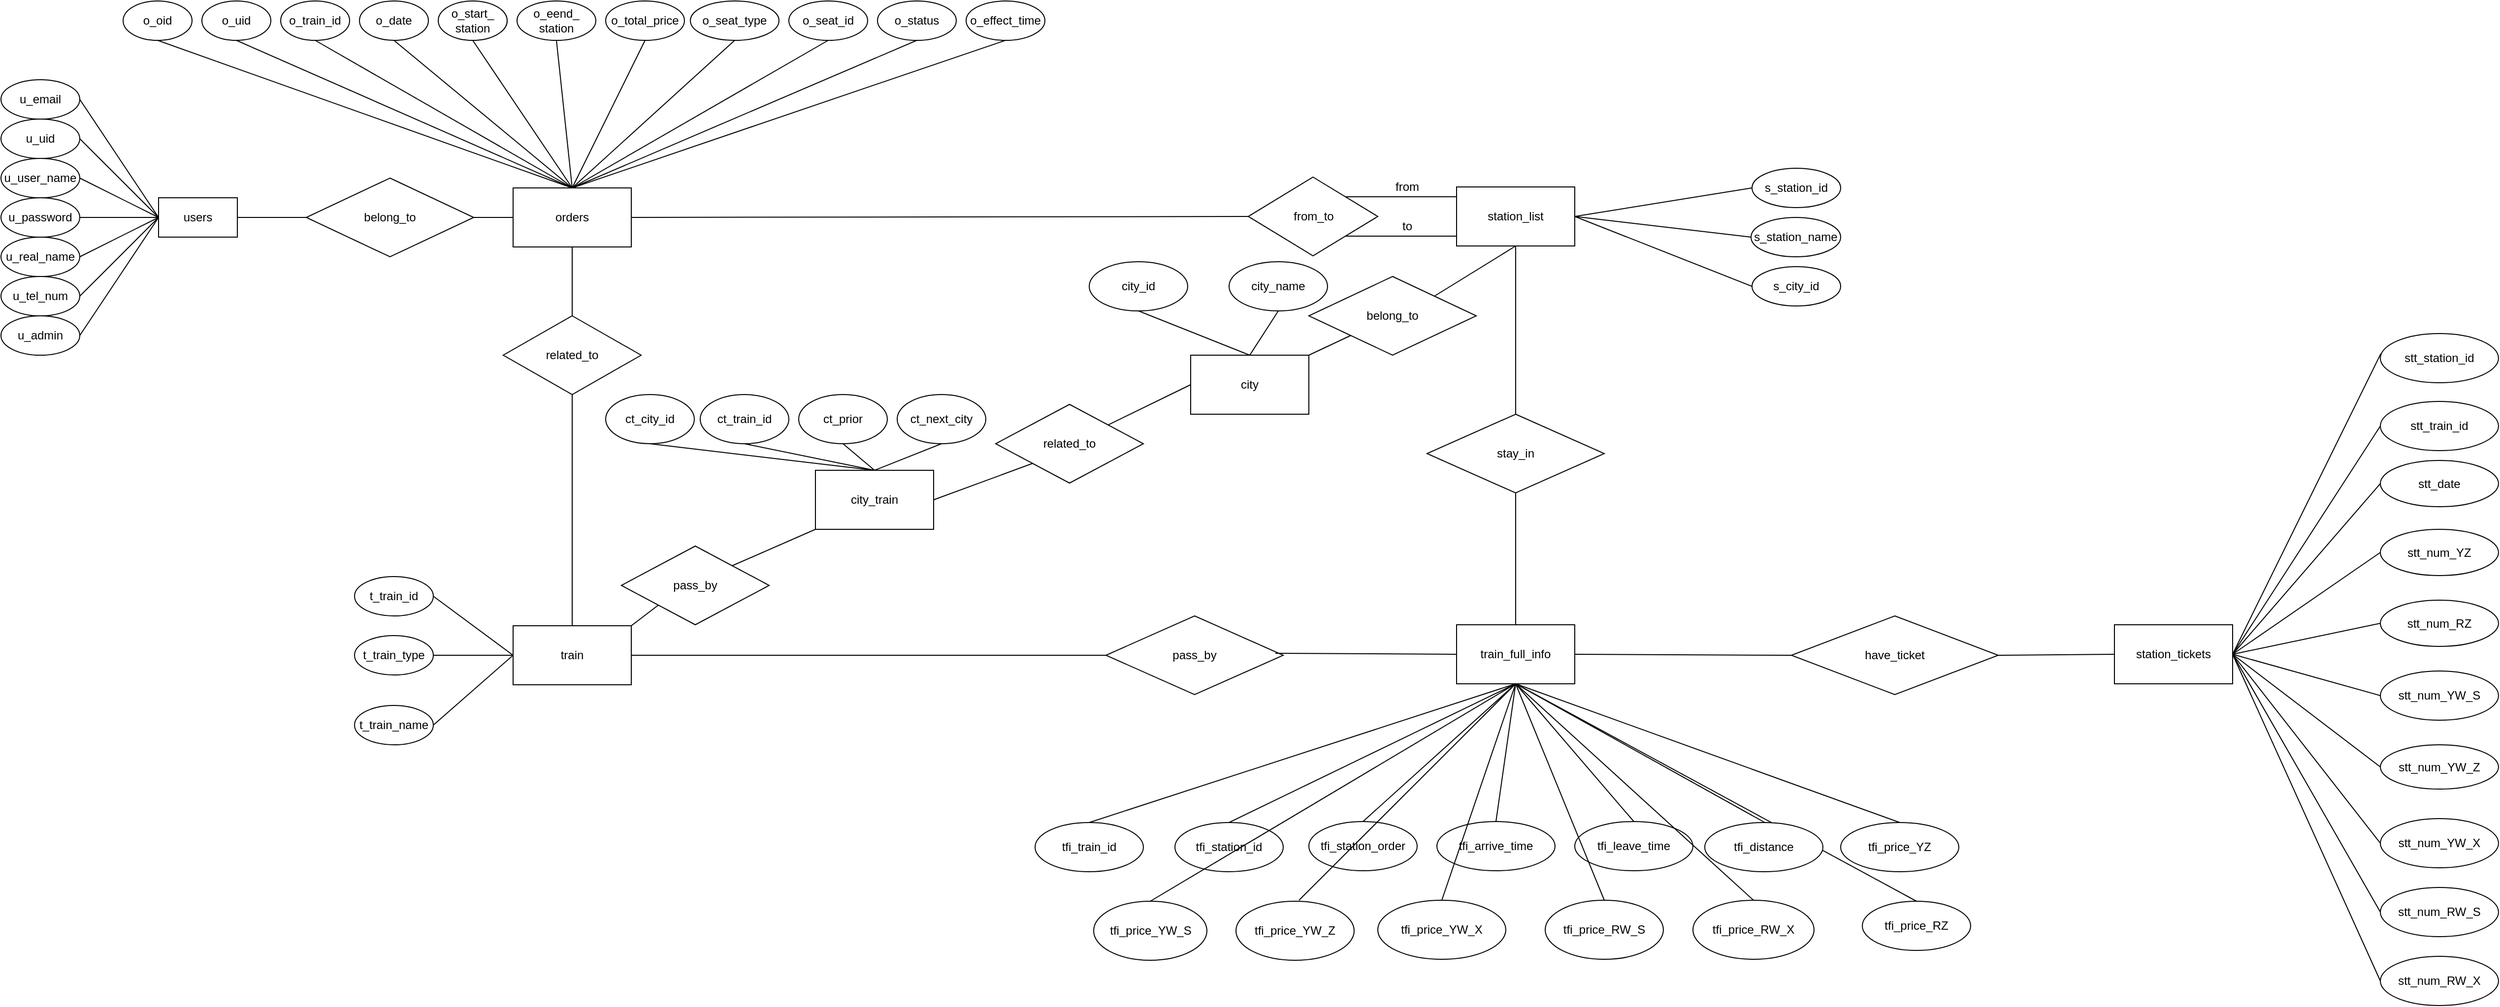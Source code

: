 <mxfile version="16.5.1" type="device"><diagram id="3WP9Cz6y5R1xA3ttCT01" name="Page-1"><mxGraphModel dx="1538" dy="2061" grid="1" gridSize="10" guides="1" tooltips="1" connect="1" arrows="1" fold="1" page="1" pageScale="1" pageWidth="827" pageHeight="1169" math="0" shadow="0"><root><mxCell id="0"/><mxCell id="1" parent="0"/><mxCell id="SKUcBl35eQiGUGFRGZjN-1" value="users" style="rounded=0;whiteSpace=wrap;html=1;" parent="1" vertex="1"><mxGeometry x="160" y="120" width="80" height="40" as="geometry"/></mxCell><mxCell id="SKUcBl35eQiGUGFRGZjN-2" value="u_uid" style="ellipse;whiteSpace=wrap;html=1;" parent="1" vertex="1"><mxGeometry y="40" width="80" height="40" as="geometry"/></mxCell><mxCell id="SKUcBl35eQiGUGFRGZjN-3" value="u_user_name" style="ellipse;whiteSpace=wrap;html=1;" parent="1" vertex="1"><mxGeometry y="80" width="80" height="40" as="geometry"/></mxCell><mxCell id="SKUcBl35eQiGUGFRGZjN-4" value="u_password" style="ellipse;whiteSpace=wrap;html=1;" parent="1" vertex="1"><mxGeometry y="120" width="80" height="40" as="geometry"/></mxCell><mxCell id="SKUcBl35eQiGUGFRGZjN-5" value="u_real_name" style="ellipse;whiteSpace=wrap;html=1;" parent="1" vertex="1"><mxGeometry y="160" width="80" height="40" as="geometry"/></mxCell><mxCell id="SKUcBl35eQiGUGFRGZjN-6" value="u_tel_num" style="ellipse;whiteSpace=wrap;html=1;" parent="1" vertex="1"><mxGeometry y="200" width="80" height="40" as="geometry"/></mxCell><mxCell id="SKUcBl35eQiGUGFRGZjN-7" value="u_admin" style="ellipse;whiteSpace=wrap;html=1;" parent="1" vertex="1"><mxGeometry y="240" width="80" height="40" as="geometry"/></mxCell><mxCell id="SKUcBl35eQiGUGFRGZjN-8" value="u_email" style="ellipse;whiteSpace=wrap;html=1;" parent="1" vertex="1"><mxGeometry width="80" height="40" as="geometry"/></mxCell><mxCell id="SKUcBl35eQiGUGFRGZjN-10" value="" style="endArrow=none;html=1;rounded=0;entryX=1;entryY=0.5;entryDx=0;entryDy=0;exitX=0;exitY=0.5;exitDx=0;exitDy=0;" parent="1" source="SKUcBl35eQiGUGFRGZjN-1" target="SKUcBl35eQiGUGFRGZjN-8" edge="1"><mxGeometry width="50" height="50" relative="1" as="geometry"><mxPoint x="140" y="90" as="sourcePoint"/><mxPoint x="190" y="40" as="targetPoint"/></mxGeometry></mxCell><mxCell id="SKUcBl35eQiGUGFRGZjN-11" value="" style="endArrow=none;html=1;rounded=0;entryX=1;entryY=0.5;entryDx=0;entryDy=0;" parent="1" target="SKUcBl35eQiGUGFRGZjN-2" edge="1"><mxGeometry width="50" height="50" relative="1" as="geometry"><mxPoint x="160" y="140" as="sourcePoint"/><mxPoint x="350" y="40" as="targetPoint"/></mxGeometry></mxCell><mxCell id="SKUcBl35eQiGUGFRGZjN-12" value="" style="endArrow=none;html=1;rounded=0;entryX=1;entryY=0.5;entryDx=0;entryDy=0;exitX=0;exitY=0.5;exitDx=0;exitDy=0;" parent="1" source="SKUcBl35eQiGUGFRGZjN-1" target="SKUcBl35eQiGUGFRGZjN-3" edge="1"><mxGeometry width="50" height="50" relative="1" as="geometry"><mxPoint x="300" y="90" as="sourcePoint"/><mxPoint x="350" y="40" as="targetPoint"/></mxGeometry></mxCell><mxCell id="SKUcBl35eQiGUGFRGZjN-13" value="" style="endArrow=none;html=1;rounded=0;entryX=1;entryY=0.5;entryDx=0;entryDy=0;exitX=0;exitY=0.5;exitDx=0;exitDy=0;" parent="1" source="SKUcBl35eQiGUGFRGZjN-1" target="SKUcBl35eQiGUGFRGZjN-4" edge="1"><mxGeometry width="50" height="50" relative="1" as="geometry"><mxPoint x="300" y="90" as="sourcePoint"/><mxPoint x="350" y="40" as="targetPoint"/></mxGeometry></mxCell><mxCell id="SKUcBl35eQiGUGFRGZjN-14" value="" style="endArrow=none;html=1;rounded=0;entryX=0;entryY=0.5;entryDx=0;entryDy=0;exitX=1;exitY=0.5;exitDx=0;exitDy=0;" parent="1" source="SKUcBl35eQiGUGFRGZjN-5" target="SKUcBl35eQiGUGFRGZjN-1" edge="1"><mxGeometry width="50" height="50" relative="1" as="geometry"><mxPoint x="300" y="90" as="sourcePoint"/><mxPoint x="350" y="40" as="targetPoint"/></mxGeometry></mxCell><mxCell id="SKUcBl35eQiGUGFRGZjN-15" value="" style="endArrow=none;html=1;rounded=0;entryX=0;entryY=0.5;entryDx=0;entryDy=0;exitX=1;exitY=0.5;exitDx=0;exitDy=0;" parent="1" source="SKUcBl35eQiGUGFRGZjN-6" target="SKUcBl35eQiGUGFRGZjN-1" edge="1"><mxGeometry width="50" height="50" relative="1" as="geometry"><mxPoint x="300" y="90" as="sourcePoint"/><mxPoint x="350" y="40" as="targetPoint"/></mxGeometry></mxCell><mxCell id="SKUcBl35eQiGUGFRGZjN-16" value="" style="endArrow=none;html=1;rounded=0;entryX=1;entryY=0.5;entryDx=0;entryDy=0;exitX=0;exitY=0.5;exitDx=0;exitDy=0;" parent="1" source="SKUcBl35eQiGUGFRGZjN-1" target="SKUcBl35eQiGUGFRGZjN-7" edge="1"><mxGeometry width="50" height="50" relative="1" as="geometry"><mxPoint x="300" y="90" as="sourcePoint"/><mxPoint x="350" y="40" as="targetPoint"/></mxGeometry></mxCell><mxCell id="SKUcBl35eQiGUGFRGZjN-17" value="belong_to" style="rhombus;whiteSpace=wrap;html=1;" parent="1" vertex="1"><mxGeometry x="310" y="100" width="170" height="80" as="geometry"/></mxCell><mxCell id="SKUcBl35eQiGUGFRGZjN-18" value="" style="endArrow=none;html=1;rounded=0;entryX=0;entryY=0.5;entryDx=0;entryDy=0;exitX=1;exitY=0.5;exitDx=0;exitDy=0;" parent="1" source="SKUcBl35eQiGUGFRGZjN-1" target="SKUcBl35eQiGUGFRGZjN-17" edge="1"><mxGeometry width="50" height="50" relative="1" as="geometry"><mxPoint x="300" y="220" as="sourcePoint"/><mxPoint x="350" y="170" as="targetPoint"/></mxGeometry></mxCell><mxCell id="SKUcBl35eQiGUGFRGZjN-19" value="orders" style="rounded=0;whiteSpace=wrap;html=1;" parent="1" vertex="1"><mxGeometry x="520" y="110" width="120" height="60" as="geometry"/></mxCell><mxCell id="SKUcBl35eQiGUGFRGZjN-20" value="" style="endArrow=none;html=1;rounded=0;entryX=0;entryY=0.5;entryDx=0;entryDy=0;exitX=1;exitY=0.5;exitDx=0;exitDy=0;" parent="1" source="SKUcBl35eQiGUGFRGZjN-17" target="SKUcBl35eQiGUGFRGZjN-19" edge="1"><mxGeometry width="50" height="50" relative="1" as="geometry"><mxPoint x="610" y="220" as="sourcePoint"/><mxPoint x="660" y="170" as="targetPoint"/></mxGeometry></mxCell><mxCell id="SKUcBl35eQiGUGFRGZjN-21" value="o_oid" style="ellipse;whiteSpace=wrap;html=1;" parent="1" vertex="1"><mxGeometry x="124" y="-80" width="70" height="40" as="geometry"/></mxCell><mxCell id="SKUcBl35eQiGUGFRGZjN-22" value="o_uid" style="ellipse;whiteSpace=wrap;html=1;" parent="1" vertex="1"><mxGeometry x="204" y="-80" width="70" height="40" as="geometry"/></mxCell><mxCell id="SKUcBl35eQiGUGFRGZjN-23" value="o_train_id" style="ellipse;whiteSpace=wrap;html=1;" parent="1" vertex="1"><mxGeometry x="284" y="-80" width="70" height="40" as="geometry"/></mxCell><mxCell id="SKUcBl35eQiGUGFRGZjN-24" value="o_date" style="ellipse;whiteSpace=wrap;html=1;" parent="1" vertex="1"><mxGeometry x="364" y="-80" width="70" height="40" as="geometry"/></mxCell><mxCell id="SKUcBl35eQiGUGFRGZjN-25" value="o_start_&lt;br&gt;station" style="ellipse;whiteSpace=wrap;html=1;" parent="1" vertex="1"><mxGeometry x="444" y="-80" width="70" height="40" as="geometry"/></mxCell><mxCell id="SKUcBl35eQiGUGFRGZjN-26" value="o_eend_&lt;br&gt;station" style="ellipse;whiteSpace=wrap;html=1;" parent="1" vertex="1"><mxGeometry x="524" y="-80" width="80" height="40" as="geometry"/></mxCell><mxCell id="SKUcBl35eQiGUGFRGZjN-27" value="o_total_price" style="ellipse;whiteSpace=wrap;html=1;" parent="1" vertex="1"><mxGeometry x="614" y="-80" width="80" height="40" as="geometry"/></mxCell><mxCell id="SKUcBl35eQiGUGFRGZjN-28" value="o_status" style="ellipse;whiteSpace=wrap;html=1;" parent="1" vertex="1"><mxGeometry x="890" y="-80" width="80" height="40" as="geometry"/></mxCell><mxCell id="SKUcBl35eQiGUGFRGZjN-29" value="o_effect_time" style="ellipse;whiteSpace=wrap;html=1;" parent="1" vertex="1"><mxGeometry x="980" y="-80" width="80" height="40" as="geometry"/></mxCell><mxCell id="SKUcBl35eQiGUGFRGZjN-30" value="" style="endArrow=none;html=1;rounded=0;entryX=0.5;entryY=1;entryDx=0;entryDy=0;exitX=0.5;exitY=0;exitDx=0;exitDy=0;" parent="1" source="SKUcBl35eQiGUGFRGZjN-19" target="SKUcBl35eQiGUGFRGZjN-21" edge="1"><mxGeometry width="50" height="50" relative="1" as="geometry"><mxPoint x="630" y="50" as="sourcePoint"/><mxPoint x="680" as="targetPoint"/></mxGeometry></mxCell><mxCell id="SKUcBl35eQiGUGFRGZjN-31" value="" style="endArrow=none;html=1;rounded=0;entryX=0.5;entryY=1;entryDx=0;entryDy=0;exitX=0.5;exitY=0;exitDx=0;exitDy=0;" parent="1" source="SKUcBl35eQiGUGFRGZjN-19" target="SKUcBl35eQiGUGFRGZjN-22" edge="1"><mxGeometry width="50" height="50" relative="1" as="geometry"><mxPoint x="630" y="50" as="sourcePoint"/><mxPoint x="680" as="targetPoint"/></mxGeometry></mxCell><mxCell id="SKUcBl35eQiGUGFRGZjN-32" value="" style="endArrow=none;html=1;rounded=0;entryX=0.5;entryY=1;entryDx=0;entryDy=0;" parent="1" target="SKUcBl35eQiGUGFRGZjN-23" edge="1"><mxGeometry width="50" height="50" relative="1" as="geometry"><mxPoint x="580" y="110" as="sourcePoint"/><mxPoint x="680" as="targetPoint"/></mxGeometry></mxCell><mxCell id="SKUcBl35eQiGUGFRGZjN-33" value="" style="endArrow=none;html=1;rounded=0;entryX=0.5;entryY=1;entryDx=0;entryDy=0;exitX=0.5;exitY=0;exitDx=0;exitDy=0;" parent="1" source="SKUcBl35eQiGUGFRGZjN-19" target="SKUcBl35eQiGUGFRGZjN-24" edge="1"><mxGeometry width="50" height="50" relative="1" as="geometry"><mxPoint x="630" y="50" as="sourcePoint"/><mxPoint x="680" as="targetPoint"/></mxGeometry></mxCell><mxCell id="SKUcBl35eQiGUGFRGZjN-34" value="" style="endArrow=none;html=1;rounded=0;entryX=0.5;entryY=1;entryDx=0;entryDy=0;exitX=0.5;exitY=0;exitDx=0;exitDy=0;" parent="1" source="SKUcBl35eQiGUGFRGZjN-19" target="SKUcBl35eQiGUGFRGZjN-25" edge="1"><mxGeometry width="50" height="50" relative="1" as="geometry"><mxPoint x="630" y="50" as="sourcePoint"/><mxPoint x="680" as="targetPoint"/></mxGeometry></mxCell><mxCell id="SKUcBl35eQiGUGFRGZjN-35" value="" style="endArrow=none;html=1;rounded=0;entryX=0.5;entryY=1;entryDx=0;entryDy=0;" parent="1" target="SKUcBl35eQiGUGFRGZjN-26" edge="1"><mxGeometry width="50" height="50" relative="1" as="geometry"><mxPoint x="580" y="110" as="sourcePoint"/><mxPoint x="680" as="targetPoint"/></mxGeometry></mxCell><mxCell id="SKUcBl35eQiGUGFRGZjN-36" value="" style="endArrow=none;html=1;rounded=0;entryX=0.5;entryY=1;entryDx=0;entryDy=0;" parent="1" target="SKUcBl35eQiGUGFRGZjN-27" edge="1"><mxGeometry width="50" height="50" relative="1" as="geometry"><mxPoint x="580" y="110" as="sourcePoint"/><mxPoint x="680" as="targetPoint"/></mxGeometry></mxCell><mxCell id="SKUcBl35eQiGUGFRGZjN-37" value="" style="endArrow=none;html=1;rounded=0;entryX=0.5;entryY=1;entryDx=0;entryDy=0;exitX=0.5;exitY=0;exitDx=0;exitDy=0;" parent="1" source="SKUcBl35eQiGUGFRGZjN-19" target="SKUcBl35eQiGUGFRGZjN-28" edge="1"><mxGeometry width="50" height="50" relative="1" as="geometry"><mxPoint x="630" y="50" as="sourcePoint"/><mxPoint x="680" as="targetPoint"/></mxGeometry></mxCell><mxCell id="SKUcBl35eQiGUGFRGZjN-38" value="" style="endArrow=none;html=1;rounded=0;entryX=0.5;entryY=1;entryDx=0;entryDy=0;exitX=0.5;exitY=0;exitDx=0;exitDy=0;" parent="1" source="SKUcBl35eQiGUGFRGZjN-19" target="SKUcBl35eQiGUGFRGZjN-29" edge="1"><mxGeometry width="50" height="50" relative="1" as="geometry"><mxPoint x="630" y="50" as="sourcePoint"/><mxPoint x="680" as="targetPoint"/></mxGeometry></mxCell><mxCell id="SKUcBl35eQiGUGFRGZjN-39" value="related_to" style="rhombus;whiteSpace=wrap;html=1;" parent="1" vertex="1"><mxGeometry x="510" y="240" width="140" height="80" as="geometry"/></mxCell><mxCell id="SKUcBl35eQiGUGFRGZjN-40" value="" style="endArrow=none;html=1;rounded=0;entryX=0.5;entryY=0;entryDx=0;entryDy=0;exitX=0.5;exitY=1;exitDx=0;exitDy=0;" parent="1" source="SKUcBl35eQiGUGFRGZjN-19" target="SKUcBl35eQiGUGFRGZjN-39" edge="1"><mxGeometry width="50" height="50" relative="1" as="geometry"><mxPoint x="630" y="140" as="sourcePoint"/><mxPoint x="680" y="90" as="targetPoint"/></mxGeometry></mxCell><mxCell id="SKUcBl35eQiGUGFRGZjN-41" value="train" style="rounded=0;whiteSpace=wrap;html=1;" parent="1" vertex="1"><mxGeometry x="520" y="555" width="120" height="60" as="geometry"/></mxCell><mxCell id="SKUcBl35eQiGUGFRGZjN-42" value="t_train_id" style="ellipse;whiteSpace=wrap;html=1;" parent="1" vertex="1"><mxGeometry x="359" y="505" width="80" height="40" as="geometry"/></mxCell><mxCell id="SKUcBl35eQiGUGFRGZjN-43" value="t_train_type" style="ellipse;whiteSpace=wrap;html=1;" parent="1" vertex="1"><mxGeometry x="359" y="565" width="80" height="40" as="geometry"/></mxCell><mxCell id="SKUcBl35eQiGUGFRGZjN-45" value="" style="endArrow=none;html=1;rounded=0;exitX=0;exitY=0.5;exitDx=0;exitDy=0;entryX=1;entryY=0.5;entryDx=0;entryDy=0;" parent="1" source="SKUcBl35eQiGUGFRGZjN-41" target="SKUcBl35eQiGUGFRGZjN-42" edge="1"><mxGeometry width="50" height="50" relative="1" as="geometry"><mxPoint x="630" y="575" as="sourcePoint"/><mxPoint x="440" y="553" as="targetPoint"/></mxGeometry></mxCell><mxCell id="SKUcBl35eQiGUGFRGZjN-46" value="" style="endArrow=none;html=1;rounded=0;entryX=1;entryY=0.5;entryDx=0;entryDy=0;exitX=0;exitY=0.5;exitDx=0;exitDy=0;" parent="1" source="SKUcBl35eQiGUGFRGZjN-41" target="SKUcBl35eQiGUGFRGZjN-43" edge="1"><mxGeometry width="50" height="50" relative="1" as="geometry"><mxPoint x="630" y="575" as="sourcePoint"/><mxPoint x="680" y="525" as="targetPoint"/></mxGeometry></mxCell><mxCell id="SKUcBl35eQiGUGFRGZjN-47" value="" style="endArrow=none;html=1;rounded=0;entryX=0.5;entryY=1;entryDx=0;entryDy=0;exitX=0.5;exitY=0;exitDx=0;exitDy=0;" parent="1" source="SKUcBl35eQiGUGFRGZjN-41" target="SKUcBl35eQiGUGFRGZjN-39" edge="1"><mxGeometry width="50" height="50" relative="1" as="geometry"><mxPoint x="630" y="380" as="sourcePoint"/><mxPoint x="680" y="330" as="targetPoint"/></mxGeometry></mxCell><mxCell id="SKUcBl35eQiGUGFRGZjN-48" value="pass_by" style="rhombus;whiteSpace=wrap;html=1;" parent="1" vertex="1"><mxGeometry x="1122" y="545" width="180" height="80" as="geometry"/></mxCell><mxCell id="SKUcBl35eQiGUGFRGZjN-50" value="station_list" style="rounded=0;whiteSpace=wrap;html=1;" parent="1" vertex="1"><mxGeometry x="1478" y="109" width="120" height="60" as="geometry"/></mxCell><mxCell id="SKUcBl35eQiGUGFRGZjN-51" value="s_station_id" style="ellipse;whiteSpace=wrap;html=1;" parent="1" vertex="1"><mxGeometry x="1778" y="90" width="90" height="40" as="geometry"/></mxCell><mxCell id="SKUcBl35eQiGUGFRGZjN-52" value="s_station_name" style="ellipse;whiteSpace=wrap;html=1;" parent="1" vertex="1"><mxGeometry x="1777" y="140" width="91" height="40" as="geometry"/></mxCell><mxCell id="SKUcBl35eQiGUGFRGZjN-53" value="s_city_id" style="ellipse;whiteSpace=wrap;html=1;" parent="1" vertex="1"><mxGeometry x="1778" y="190" width="90" height="40" as="geometry"/></mxCell><mxCell id="SKUcBl35eQiGUGFRGZjN-54" value="" style="endArrow=none;html=1;rounded=0;entryX=0;entryY=0.5;entryDx=0;entryDy=0;exitX=1;exitY=0.5;exitDx=0;exitDy=0;" parent="1" source="SKUcBl35eQiGUGFRGZjN-50" target="SKUcBl35eQiGUGFRGZjN-51" edge="1"><mxGeometry width="50" height="50" relative="1" as="geometry"><mxPoint x="2217" y="389" as="sourcePoint"/><mxPoint x="2267" y="339" as="targetPoint"/></mxGeometry></mxCell><mxCell id="SKUcBl35eQiGUGFRGZjN-55" value="" style="endArrow=none;html=1;rounded=0;entryX=0;entryY=0.5;entryDx=0;entryDy=0;exitX=1;exitY=0.5;exitDx=0;exitDy=0;" parent="1" source="SKUcBl35eQiGUGFRGZjN-50" target="SKUcBl35eQiGUGFRGZjN-52" edge="1"><mxGeometry width="50" height="50" relative="1" as="geometry"><mxPoint x="2217" y="389" as="sourcePoint"/><mxPoint x="2267" y="339" as="targetPoint"/></mxGeometry></mxCell><mxCell id="SKUcBl35eQiGUGFRGZjN-56" value="" style="endArrow=none;html=1;rounded=0;entryX=0;entryY=0.5;entryDx=0;entryDy=0;exitX=1;exitY=0.5;exitDx=0;exitDy=0;" parent="1" source="SKUcBl35eQiGUGFRGZjN-50" target="SKUcBl35eQiGUGFRGZjN-53" edge="1"><mxGeometry width="50" height="50" relative="1" as="geometry"><mxPoint x="2027" y="429" as="sourcePoint"/><mxPoint x="2267" y="339" as="targetPoint"/></mxGeometry></mxCell><mxCell id="SKUcBl35eQiGUGFRGZjN-57" value="" style="endArrow=none;html=1;rounded=0;entryX=1;entryY=0.5;entryDx=0;entryDy=0;exitX=0;exitY=0.5;exitDx=0;exitDy=0;" parent="1" source="SKUcBl35eQiGUGFRGZjN-48" target="SKUcBl35eQiGUGFRGZjN-41" edge="1"><mxGeometry width="50" height="50" relative="1" as="geometry"><mxPoint x="808" y="585" as="sourcePoint"/><mxPoint x="940" y="495" as="targetPoint"/></mxGeometry></mxCell><mxCell id="SKUcBl35eQiGUGFRGZjN-60" value="" style="endArrow=none;html=1;rounded=0;exitX=0.5;exitY=0;exitDx=0;exitDy=0;entryX=0.5;entryY=1;entryDx=0;entryDy=0;" parent="1" source="SKUcBl35eQiGUGFRGZjN-61" target="SKUcBl35eQiGUGFRGZjN-50" edge="1"><mxGeometry width="50" height="50" relative="1" as="geometry"><mxPoint x="1837" y="389" as="sourcePoint"/><mxPoint x="1887" y="299" as="targetPoint"/></mxGeometry></mxCell><mxCell id="SKUcBl35eQiGUGFRGZjN-61" value="stay_in" style="rhombus;whiteSpace=wrap;html=1;" parent="1" vertex="1"><mxGeometry x="1448" y="340" width="180" height="80" as="geometry"/></mxCell><mxCell id="SKUcBl35eQiGUGFRGZjN-62" value="train_full_info" style="rounded=0;whiteSpace=wrap;html=1;" parent="1" vertex="1"><mxGeometry x="1478" y="554" width="120" height="60" as="geometry"/></mxCell><mxCell id="SKUcBl35eQiGUGFRGZjN-63" value="" style="endArrow=none;html=1;rounded=0;entryX=0.5;entryY=1;entryDx=0;entryDy=0;exitX=0.5;exitY=0;exitDx=0;exitDy=0;" parent="1" source="SKUcBl35eQiGUGFRGZjN-62" target="SKUcBl35eQiGUGFRGZjN-61" edge="1"><mxGeometry width="50" height="50" relative="1" as="geometry"><mxPoint x="1848" y="539" as="sourcePoint"/><mxPoint x="1898" y="489" as="targetPoint"/></mxGeometry></mxCell><mxCell id="SKUcBl35eQiGUGFRGZjN-64" value="" style="endArrow=none;html=1;rounded=0;entryX=0.956;entryY=0.475;entryDx=0;entryDy=0;exitX=0;exitY=0.5;exitDx=0;exitDy=0;entryPerimeter=0;" parent="1" source="SKUcBl35eQiGUGFRGZjN-62" target="SKUcBl35eQiGUGFRGZjN-48" edge="1"><mxGeometry width="50" height="50" relative="1" as="geometry"><mxPoint x="1848" y="734" as="sourcePoint"/><mxPoint x="1302" y="585" as="targetPoint"/></mxGeometry></mxCell><mxCell id="SKUcBl35eQiGUGFRGZjN-65" value="tfi_train_id" style="ellipse;whiteSpace=wrap;html=1;" parent="1" vertex="1"><mxGeometry x="1050" y="755" width="110" height="50" as="geometry"/></mxCell><mxCell id="SKUcBl35eQiGUGFRGZjN-66" value="tfi_station_id" style="ellipse;whiteSpace=wrap;html=1;" parent="1" vertex="1"><mxGeometry x="1192" y="755" width="110" height="50" as="geometry"/></mxCell><mxCell id="SKUcBl35eQiGUGFRGZjN-67" value="tfi_station_order" style="ellipse;whiteSpace=wrap;html=1;" parent="1" vertex="1"><mxGeometry x="1328" y="754" width="110" height="50" as="geometry"/></mxCell><mxCell id="SKUcBl35eQiGUGFRGZjN-68" value="tfi_arrive_time" style="ellipse;whiteSpace=wrap;html=1;" parent="1" vertex="1"><mxGeometry x="1458" y="754" width="120" height="50" as="geometry"/></mxCell><mxCell id="SKUcBl35eQiGUGFRGZjN-69" value="tfi_leave_time" style="ellipse;whiteSpace=wrap;html=1;" parent="1" vertex="1"><mxGeometry x="1598" y="754" width="120" height="50" as="geometry"/></mxCell><mxCell id="SKUcBl35eQiGUGFRGZjN-70" value="tfi_price_YZ" style="ellipse;whiteSpace=wrap;html=1;" parent="1" vertex="1"><mxGeometry x="1868" y="755" width="120" height="50" as="geometry"/></mxCell><mxCell id="SKUcBl35eQiGUGFRGZjN-71" value="tfi_price_RZ" style="ellipse;whiteSpace=wrap;html=1;" parent="1" vertex="1"><mxGeometry x="1890" y="835" width="110" height="50" as="geometry"/></mxCell><mxCell id="SKUcBl35eQiGUGFRGZjN-72" value="tfi_price_YW_S" style="ellipse;whiteSpace=wrap;html=1;" parent="1" vertex="1"><mxGeometry x="1109.5" y="835" width="115" height="60" as="geometry"/></mxCell><mxCell id="SKUcBl35eQiGUGFRGZjN-73" value="tfi_price_YW_Z" style="ellipse;whiteSpace=wrap;html=1;" parent="1" vertex="1"><mxGeometry x="1254" y="835" width="120" height="60" as="geometry"/></mxCell><mxCell id="SKUcBl35eQiGUGFRGZjN-74" value="tfi_price_YW_X" style="ellipse;whiteSpace=wrap;html=1;" parent="1" vertex="1"><mxGeometry x="1398" y="834" width="130" height="60" as="geometry"/></mxCell><mxCell id="SKUcBl35eQiGUGFRGZjN-75" value="tfi_price_RW_S" style="ellipse;whiteSpace=wrap;html=1;" parent="1" vertex="1"><mxGeometry x="1568" y="834" width="120" height="60" as="geometry"/></mxCell><mxCell id="SKUcBl35eQiGUGFRGZjN-76" value="tfi_price_RW_X" style="ellipse;whiteSpace=wrap;html=1;" parent="1" vertex="1"><mxGeometry x="1718" y="834" width="123" height="60" as="geometry"/></mxCell><mxCell id="SKUcBl35eQiGUGFRGZjN-77" value="" style="endArrow=none;html=1;rounded=0;entryX=0.5;entryY=1;entryDx=0;entryDy=0;exitX=0.5;exitY=0;exitDx=0;exitDy=0;" parent="1" source="SKUcBl35eQiGUGFRGZjN-65" target="SKUcBl35eQiGUGFRGZjN-62" edge="1"><mxGeometry width="50" height="50" relative="1" as="geometry"><mxPoint x="1112" y="755" as="sourcePoint"/><mxPoint x="1244" y="605" as="targetPoint"/></mxGeometry></mxCell><mxCell id="SKUcBl35eQiGUGFRGZjN-78" value="" style="endArrow=none;html=1;rounded=0;exitX=0.5;exitY=0;exitDx=0;exitDy=0;entryX=0.5;entryY=1;entryDx=0;entryDy=0;" parent="1" source="SKUcBl35eQiGUGFRGZjN-66" target="SKUcBl35eQiGUGFRGZjN-62" edge="1"><mxGeometry width="50" height="50" relative="1" as="geometry"><mxPoint x="1194" y="655" as="sourcePoint"/><mxPoint x="1534" y="615" as="targetPoint"/></mxGeometry></mxCell><mxCell id="SKUcBl35eQiGUGFRGZjN-79" value="" style="endArrow=none;html=1;rounded=0;entryX=0.5;entryY=1;entryDx=0;entryDy=0;exitX=0.5;exitY=0;exitDx=0;exitDy=0;" parent="1" source="SKUcBl35eQiGUGFRGZjN-67" target="SKUcBl35eQiGUGFRGZjN-62" edge="1"><mxGeometry width="50" height="50" relative="1" as="geometry"><mxPoint x="1418" y="654" as="sourcePoint"/><mxPoint x="1468" y="604" as="targetPoint"/></mxGeometry></mxCell><mxCell id="SKUcBl35eQiGUGFRGZjN-80" value="" style="endArrow=none;html=1;rounded=0;entryX=0.5;entryY=1;entryDx=0;entryDy=0;exitX=0.5;exitY=0;exitDx=0;exitDy=0;" parent="1" source="SKUcBl35eQiGUGFRGZjN-68" target="SKUcBl35eQiGUGFRGZjN-62" edge="1"><mxGeometry width="50" height="50" relative="1" as="geometry"><mxPoint x="1558" y="654" as="sourcePoint"/><mxPoint x="1608" y="604" as="targetPoint"/></mxGeometry></mxCell><mxCell id="SKUcBl35eQiGUGFRGZjN-81" value="" style="endArrow=none;html=1;rounded=0;entryX=0.5;entryY=1;entryDx=0;entryDy=0;exitX=0.5;exitY=0;exitDx=0;exitDy=0;" parent="1" source="SKUcBl35eQiGUGFRGZjN-69" target="SKUcBl35eQiGUGFRGZjN-62" edge="1"><mxGeometry width="50" height="50" relative="1" as="geometry"><mxPoint x="1558" y="654" as="sourcePoint"/><mxPoint x="1608" y="604" as="targetPoint"/></mxGeometry></mxCell><mxCell id="SKUcBl35eQiGUGFRGZjN-82" value="" style="endArrow=none;html=1;rounded=0;entryX=0.5;entryY=1;entryDx=0;entryDy=0;exitX=0.5;exitY=0;exitDx=0;exitDy=0;" parent="1" source="SKUcBl35eQiGUGFRGZjN-70" target="SKUcBl35eQiGUGFRGZjN-62" edge="1"><mxGeometry width="50" height="50" relative="1" as="geometry"><mxPoint x="1558" y="654" as="sourcePoint"/><mxPoint x="1608" y="604" as="targetPoint"/></mxGeometry></mxCell><mxCell id="SKUcBl35eQiGUGFRGZjN-83" value="" style="endArrow=none;html=1;rounded=0;entryX=0.5;entryY=1;entryDx=0;entryDy=0;exitX=0.5;exitY=0;exitDx=0;exitDy=0;" parent="1" source="SKUcBl35eQiGUGFRGZjN-71" target="SKUcBl35eQiGUGFRGZjN-62" edge="1"><mxGeometry width="50" height="50" relative="1" as="geometry"><mxPoint x="1558" y="654" as="sourcePoint"/><mxPoint x="1608" y="604" as="targetPoint"/></mxGeometry></mxCell><mxCell id="SKUcBl35eQiGUGFRGZjN-84" value="" style="endArrow=none;html=1;rounded=0;exitX=0.5;exitY=0;exitDx=0;exitDy=0;entryX=0.5;entryY=1;entryDx=0;entryDy=0;" parent="1" source="SKUcBl35eQiGUGFRGZjN-72" target="SKUcBl35eQiGUGFRGZjN-62" edge="1"><mxGeometry width="50" height="50" relative="1" as="geometry"><mxPoint x="1334" y="655" as="sourcePoint"/><mxPoint x="1534" y="615" as="targetPoint"/></mxGeometry></mxCell><mxCell id="SKUcBl35eQiGUGFRGZjN-85" value="" style="endArrow=none;html=1;rounded=0;entryX=0.5;entryY=1;entryDx=0;entryDy=0;" parent="1" target="SKUcBl35eQiGUGFRGZjN-62" edge="1"><mxGeometry width="50" height="50" relative="1" as="geometry"><mxPoint x="1318" y="834" as="sourcePoint"/><mxPoint x="1538" y="614" as="targetPoint"/></mxGeometry></mxCell><mxCell id="SKUcBl35eQiGUGFRGZjN-86" value="" style="endArrow=none;html=1;rounded=0;entryX=0.5;entryY=1;entryDx=0;entryDy=0;exitX=0.5;exitY=0;exitDx=0;exitDy=0;" parent="1" source="SKUcBl35eQiGUGFRGZjN-74" target="SKUcBl35eQiGUGFRGZjN-62" edge="1"><mxGeometry width="50" height="50" relative="1" as="geometry"><mxPoint x="1398" y="714" as="sourcePoint"/><mxPoint x="1448" y="664" as="targetPoint"/></mxGeometry></mxCell><mxCell id="SKUcBl35eQiGUGFRGZjN-87" value="" style="endArrow=none;html=1;rounded=0;entryX=0.5;entryY=1;entryDx=0;entryDy=0;exitX=0.5;exitY=0;exitDx=0;exitDy=0;" parent="1" source="SKUcBl35eQiGUGFRGZjN-75" target="SKUcBl35eQiGUGFRGZjN-62" edge="1"><mxGeometry width="50" height="50" relative="1" as="geometry"><mxPoint x="1558" y="654" as="sourcePoint"/><mxPoint x="1608" y="604" as="targetPoint"/></mxGeometry></mxCell><mxCell id="SKUcBl35eQiGUGFRGZjN-88" value="" style="endArrow=none;html=1;rounded=0;exitX=0.5;exitY=0;exitDx=0;exitDy=0;entryX=0.5;entryY=1;entryDx=0;entryDy=0;" parent="1" source="SKUcBl35eQiGUGFRGZjN-76" target="SKUcBl35eQiGUGFRGZjN-62" edge="1"><mxGeometry width="50" height="50" relative="1" as="geometry"><mxPoint x="1558" y="654" as="sourcePoint"/><mxPoint x="1538" y="614" as="targetPoint"/></mxGeometry></mxCell><mxCell id="SKUcBl35eQiGUGFRGZjN-90" value="from_to" style="rhombus;whiteSpace=wrap;html=1;" parent="1" vertex="1"><mxGeometry x="1266.5" y="99" width="131.5" height="80" as="geometry"/></mxCell><mxCell id="SKUcBl35eQiGUGFRGZjN-91" value="" style="endArrow=none;html=1;rounded=0;entryX=1;entryY=0;entryDx=0;entryDy=0;" parent="1" target="SKUcBl35eQiGUGFRGZjN-90" edge="1"><mxGeometry width="50" height="50" relative="1" as="geometry"><mxPoint x="1478" y="119" as="sourcePoint"/><mxPoint x="1375.125" y="119" as="targetPoint"/></mxGeometry></mxCell><mxCell id="SKUcBl35eQiGUGFRGZjN-93" value="" style="endArrow=none;html=1;rounded=0;entryX=1;entryY=1;entryDx=0;entryDy=0;" parent="1" edge="1"><mxGeometry width="50" height="50" relative="1" as="geometry"><mxPoint x="1478" y="159" as="sourcePoint"/><mxPoint x="1365.125" y="159" as="targetPoint"/></mxGeometry></mxCell><mxCell id="SKUcBl35eQiGUGFRGZjN-95" value="" style="endArrow=none;html=1;rounded=0;entryX=0;entryY=0.5;entryDx=0;entryDy=0;exitX=1;exitY=0.5;exitDx=0;exitDy=0;" parent="1" source="SKUcBl35eQiGUGFRGZjN-19" target="SKUcBl35eQiGUGFRGZjN-90" edge="1"><mxGeometry width="50" height="50" relative="1" as="geometry"><mxPoint x="750" y="250" as="sourcePoint"/><mxPoint x="800" y="200" as="targetPoint"/></mxGeometry></mxCell><mxCell id="SKUcBl35eQiGUGFRGZjN-96" value="from" style="text;html=1;strokeColor=none;fillColor=none;align=center;verticalAlign=middle;whiteSpace=wrap;rounded=0;" parent="1" vertex="1"><mxGeometry x="1398" y="99" width="60" height="20" as="geometry"/></mxCell><mxCell id="SKUcBl35eQiGUGFRGZjN-97" value="to" style="text;html=1;strokeColor=none;fillColor=none;align=center;verticalAlign=middle;whiteSpace=wrap;rounded=0;" parent="1" vertex="1"><mxGeometry x="1398" y="139" width="60" height="20" as="geometry"/></mxCell><mxCell id="SKUcBl35eQiGUGFRGZjN-98" value="have_ticket" style="rhombus;whiteSpace=wrap;html=1;" parent="1" vertex="1"><mxGeometry x="1818" y="545" width="210" height="80" as="geometry"/></mxCell><mxCell id="SKUcBl35eQiGUGFRGZjN-99" value="" style="endArrow=none;html=1;rounded=0;entryX=1;entryY=0.5;entryDx=0;entryDy=0;exitX=0;exitY=0.5;exitDx=0;exitDy=0;" parent="1" source="SKUcBl35eQiGUGFRGZjN-98" target="SKUcBl35eQiGUGFRGZjN-62" edge="1"><mxGeometry width="50" height="50" relative="1" as="geometry"><mxPoint x="1818" y="584" as="sourcePoint"/><mxPoint x="1978" y="574" as="targetPoint"/></mxGeometry></mxCell><mxCell id="SKUcBl35eQiGUGFRGZjN-100" value="station_tickets" style="rounded=0;whiteSpace=wrap;html=1;" parent="1" vertex="1"><mxGeometry x="2146" y="554" width="120" height="60" as="geometry"/></mxCell><mxCell id="SKUcBl35eQiGUGFRGZjN-101" value="" style="endArrow=none;html=1;rounded=0;entryX=0;entryY=0.5;entryDx=0;entryDy=0;exitX=1;exitY=0.5;exitDx=0;exitDy=0;" parent="1" source="SKUcBl35eQiGUGFRGZjN-98" target="SKUcBl35eQiGUGFRGZjN-100" edge="1"><mxGeometry width="50" height="50" relative="1" as="geometry"><mxPoint x="2028" y="584" as="sourcePoint"/><mxPoint x="1968" y="574" as="targetPoint"/></mxGeometry></mxCell><mxCell id="SKUcBl35eQiGUGFRGZjN-102" value="stt_station_id" style="ellipse;whiteSpace=wrap;html=1;" parent="1" vertex="1"><mxGeometry x="2416" y="258" width="120" height="50" as="geometry"/></mxCell><mxCell id="SKUcBl35eQiGUGFRGZjN-103" value="stt_train_id" style="ellipse;whiteSpace=wrap;html=1;" parent="1" vertex="1"><mxGeometry x="2416" y="327" width="120" height="50" as="geometry"/></mxCell><mxCell id="SKUcBl35eQiGUGFRGZjN-104" value="stt_date" style="ellipse;whiteSpace=wrap;html=1;" parent="1" vertex="1"><mxGeometry x="2416" y="387" width="120" height="47" as="geometry"/></mxCell><mxCell id="SKUcBl35eQiGUGFRGZjN-105" value="stt_num_YZ" style="ellipse;whiteSpace=wrap;html=1;" parent="1" vertex="1"><mxGeometry x="2416" y="457" width="120" height="47" as="geometry"/></mxCell><mxCell id="SKUcBl35eQiGUGFRGZjN-107" value="stt_num_RZ" style="ellipse;whiteSpace=wrap;html=1;" parent="1" vertex="1"><mxGeometry x="2416" y="529" width="120" height="47" as="geometry"/></mxCell><mxCell id="SKUcBl35eQiGUGFRGZjN-108" value="stt_num_YW_S&lt;span style=&quot;color: rgba(0 , 0 , 0 , 0) ; font-family: monospace ; font-size: 0px&quot;&gt;%3CmxGraphModel%3E%3Croot%3E%3CmxCell%20id%3D%220%22%2F%3E%3CmxCell%20id%3D%221%22%20parent%3D%220%22%2F%3E%3CmxCell%20id%3D%222%22%20value%3D%22st_num_YZ%22%20style%3D%22ellipse%3BwhiteSpace%3Dwrap%3Bhtml%3D1%3B%22%20vertex%3D%221%22%20parent%3D%221%22%3E%3CmxGeometry%20x%3D%221960%22%20y%3D%22430%22%20width%3D%22120%22%20height%3D%2260%22%20as%3D%22geometry%22%2F%3E%3C%2FmxCell%3E%3C%2Froot%3E%3C%2FmxGraphModel%3E&lt;/span&gt;" style="ellipse;whiteSpace=wrap;html=1;" parent="1" vertex="1"><mxGeometry x="2416" y="601" width="120" height="50" as="geometry"/></mxCell><mxCell id="SKUcBl35eQiGUGFRGZjN-111" value="stt_num_YW_Z" style="ellipse;whiteSpace=wrap;html=1;" parent="1" vertex="1"><mxGeometry x="2416" y="676" width="120" height="45" as="geometry"/></mxCell><mxCell id="SKUcBl35eQiGUGFRGZjN-112" value="stt_num_YW_X" style="ellipse;whiteSpace=wrap;html=1;" parent="1" vertex="1"><mxGeometry x="2416" y="751" width="120" height="50" as="geometry"/></mxCell><mxCell id="SKUcBl35eQiGUGFRGZjN-113" value="stt_num_RW_S" style="ellipse;whiteSpace=wrap;html=1;" parent="1" vertex="1"><mxGeometry x="2416" y="821" width="120" height="50" as="geometry"/></mxCell><mxCell id="SKUcBl35eQiGUGFRGZjN-114" value="stt_num_RW_X" style="ellipse;whiteSpace=wrap;html=1;" parent="1" vertex="1"><mxGeometry x="2416" y="891" width="120" height="50" as="geometry"/></mxCell><mxCell id="SKUcBl35eQiGUGFRGZjN-115" value="" style="endArrow=none;html=1;rounded=0;exitX=1;exitY=0.5;exitDx=0;exitDy=0;entryX=0.004;entryY=0.409;entryDx=0;entryDy=0;entryPerimeter=0;" parent="1" source="SKUcBl35eQiGUGFRGZjN-100" target="SKUcBl35eQiGUGFRGZjN-102" edge="1"><mxGeometry width="50" height="50" relative="1" as="geometry"><mxPoint x="2466" y="439" as="sourcePoint"/><mxPoint x="2420" y="85" as="targetPoint"/></mxGeometry></mxCell><mxCell id="SKUcBl35eQiGUGFRGZjN-116" value="" style="endArrow=none;html=1;rounded=0;exitX=1;exitY=0.5;exitDx=0;exitDy=0;entryX=0;entryY=0.5;entryDx=0;entryDy=0;" parent="1" source="SKUcBl35eQiGUGFRGZjN-100" target="SKUcBl35eQiGUGFRGZjN-103" edge="1"><mxGeometry width="50" height="50" relative="1" as="geometry"><mxPoint x="2466" y="439" as="sourcePoint"/><mxPoint x="2516" y="389" as="targetPoint"/></mxGeometry></mxCell><mxCell id="SKUcBl35eQiGUGFRGZjN-117" value="" style="endArrow=none;html=1;rounded=0;exitX=1;exitY=0.5;exitDx=0;exitDy=0;entryX=0;entryY=0.5;entryDx=0;entryDy=0;" parent="1" source="SKUcBl35eQiGUGFRGZjN-100" target="SKUcBl35eQiGUGFRGZjN-104" edge="1"><mxGeometry width="50" height="50" relative="1" as="geometry"><mxPoint x="2466" y="439" as="sourcePoint"/><mxPoint x="2516" y="389" as="targetPoint"/></mxGeometry></mxCell><mxCell id="SKUcBl35eQiGUGFRGZjN-118" value="" style="endArrow=none;html=1;rounded=0;exitX=1;exitY=0.5;exitDx=0;exitDy=0;entryX=0;entryY=0.5;entryDx=0;entryDy=0;" parent="1" source="SKUcBl35eQiGUGFRGZjN-100" target="SKUcBl35eQiGUGFRGZjN-105" edge="1"><mxGeometry width="50" height="50" relative="1" as="geometry"><mxPoint x="2466" y="439" as="sourcePoint"/><mxPoint x="2516" y="389" as="targetPoint"/></mxGeometry></mxCell><mxCell id="SKUcBl35eQiGUGFRGZjN-119" value="" style="endArrow=none;html=1;rounded=0;exitX=1;exitY=0.5;exitDx=0;exitDy=0;entryX=0;entryY=0.5;entryDx=0;entryDy=0;" parent="1" source="SKUcBl35eQiGUGFRGZjN-100" target="SKUcBl35eQiGUGFRGZjN-107" edge="1"><mxGeometry width="50" height="50" relative="1" as="geometry"><mxPoint x="2466" y="512" as="sourcePoint"/><mxPoint x="2516" y="462" as="targetPoint"/></mxGeometry></mxCell><mxCell id="SKUcBl35eQiGUGFRGZjN-120" value="" style="endArrow=none;html=1;rounded=0;exitX=1;exitY=0.5;exitDx=0;exitDy=0;entryX=0;entryY=0.5;entryDx=0;entryDy=0;" parent="1" source="SKUcBl35eQiGUGFRGZjN-100" target="SKUcBl35eQiGUGFRGZjN-108" edge="1"><mxGeometry width="50" height="50" relative="1" as="geometry"><mxPoint x="2466" y="634" as="sourcePoint"/><mxPoint x="2516" y="584" as="targetPoint"/></mxGeometry></mxCell><mxCell id="SKUcBl35eQiGUGFRGZjN-121" value="" style="endArrow=none;html=1;rounded=0;exitX=1;exitY=0.5;exitDx=0;exitDy=0;entryX=0;entryY=0.5;entryDx=0;entryDy=0;" parent="1" source="SKUcBl35eQiGUGFRGZjN-100" target="SKUcBl35eQiGUGFRGZjN-111" edge="1"><mxGeometry width="50" height="50" relative="1" as="geometry"><mxPoint x="2466" y="634" as="sourcePoint"/><mxPoint x="2516" y="584" as="targetPoint"/></mxGeometry></mxCell><mxCell id="SKUcBl35eQiGUGFRGZjN-122" value="" style="endArrow=none;html=1;rounded=0;entryX=1;entryY=0.5;entryDx=0;entryDy=0;exitX=0;exitY=0.5;exitDx=0;exitDy=0;" parent="1" source="SKUcBl35eQiGUGFRGZjN-112" target="SKUcBl35eQiGUGFRGZjN-100" edge="1"><mxGeometry width="50" height="50" relative="1" as="geometry"><mxPoint x="2466" y="634" as="sourcePoint"/><mxPoint x="2516" y="584" as="targetPoint"/></mxGeometry></mxCell><mxCell id="SKUcBl35eQiGUGFRGZjN-123" value="" style="endArrow=none;html=1;rounded=0;entryX=1;entryY=0.5;entryDx=0;entryDy=0;exitX=0;exitY=0.5;exitDx=0;exitDy=0;" parent="1" source="SKUcBl35eQiGUGFRGZjN-113" target="SKUcBl35eQiGUGFRGZjN-100" edge="1"><mxGeometry width="50" height="50" relative="1" as="geometry"><mxPoint x="2466" y="634" as="sourcePoint"/><mxPoint x="2516" y="584" as="targetPoint"/></mxGeometry></mxCell><mxCell id="SKUcBl35eQiGUGFRGZjN-124" value="" style="endArrow=none;html=1;rounded=0;entryX=1;entryY=0.5;entryDx=0;entryDy=0;exitX=0;exitY=0.5;exitDx=0;exitDy=0;" parent="1" source="SKUcBl35eQiGUGFRGZjN-114" target="SKUcBl35eQiGUGFRGZjN-100" edge="1"><mxGeometry width="50" height="50" relative="1" as="geometry"><mxPoint x="2466" y="634" as="sourcePoint"/><mxPoint x="2516" y="584" as="targetPoint"/></mxGeometry></mxCell><mxCell id="SKUcBl35eQiGUGFRGZjN-125" value="belong_to" style="rhombus;whiteSpace=wrap;html=1;" parent="1" vertex="1"><mxGeometry x="1328" y="200" width="170" height="80" as="geometry"/></mxCell><mxCell id="SKUcBl35eQiGUGFRGZjN-126" value="" style="endArrow=none;html=1;rounded=0;exitX=0.5;exitY=1;exitDx=0;exitDy=0;entryX=1;entryY=0;entryDx=0;entryDy=0;" parent="1" source="SKUcBl35eQiGUGFRGZjN-50" target="SKUcBl35eQiGUGFRGZjN-125" edge="1"><mxGeometry width="50" height="50" relative="1" as="geometry"><mxPoint x="1268" y="189" as="sourcePoint"/><mxPoint x="1434" y="229" as="targetPoint"/></mxGeometry></mxCell><mxCell id="SKUcBl35eQiGUGFRGZjN-127" value="city" style="rounded=0;whiteSpace=wrap;html=1;" parent="1" vertex="1"><mxGeometry x="1208" y="280" width="120" height="60" as="geometry"/></mxCell><mxCell id="SKUcBl35eQiGUGFRGZjN-128" value="" style="endArrow=none;html=1;rounded=0;entryX=0;entryY=1;entryDx=0;entryDy=0;exitX=1;exitY=0;exitDx=0;exitDy=0;" parent="1" source="SKUcBl35eQiGUGFRGZjN-127" target="SKUcBl35eQiGUGFRGZjN-125" edge="1"><mxGeometry width="50" height="50" relative="1" as="geometry"><mxPoint x="1044" y="190" as="sourcePoint"/><mxPoint x="1094" y="140" as="targetPoint"/></mxGeometry></mxCell><mxCell id="SKUcBl35eQiGUGFRGZjN-129" value="city_id" style="ellipse;whiteSpace=wrap;html=1;" parent="1" vertex="1"><mxGeometry x="1105" y="185" width="100" height="50" as="geometry"/></mxCell><mxCell id="SKUcBl35eQiGUGFRGZjN-133" value="" style="endArrow=none;html=1;rounded=0;entryX=0.5;entryY=0;entryDx=0;entryDy=0;exitX=0.5;exitY=1;exitDx=0;exitDy=0;" parent="1" source="SKUcBl35eQiGUGFRGZjN-129" target="SKUcBl35eQiGUGFRGZjN-127" edge="1"><mxGeometry width="50" height="50" relative="1" as="geometry"><mxPoint x="1483" y="-70" as="sourcePoint"/><mxPoint x="1533" y="-120" as="targetPoint"/></mxGeometry></mxCell><mxCell id="SKUcBl35eQiGUGFRGZjN-135" value="city_name" style="ellipse;whiteSpace=wrap;html=1;" parent="1" vertex="1"><mxGeometry x="1247" y="185" width="100" height="50" as="geometry"/></mxCell><mxCell id="SKUcBl35eQiGUGFRGZjN-136" value="" style="endArrow=none;html=1;rounded=0;entryX=0.5;entryY=1;entryDx=0;entryDy=0;exitX=0.5;exitY=0;exitDx=0;exitDy=0;" parent="1" source="SKUcBl35eQiGUGFRGZjN-127" target="SKUcBl35eQiGUGFRGZjN-135" edge="1"><mxGeometry width="50" height="50" relative="1" as="geometry"><mxPoint x="1423" y="-30" as="sourcePoint"/><mxPoint x="1473" y="-80" as="targetPoint"/></mxGeometry></mxCell><mxCell id="e4u-AcJ_8M2AJXt49gEP-1" value="o_seat_type" style="ellipse;whiteSpace=wrap;html=1;" parent="1" vertex="1"><mxGeometry x="700" y="-80" width="90" height="40" as="geometry"/></mxCell><mxCell id="e4u-AcJ_8M2AJXt49gEP-2" value="" style="endArrow=none;html=1;rounded=0;entryX=0.5;entryY=1;entryDx=0;entryDy=0;exitX=0.5;exitY=0;exitDx=0;exitDy=0;" parent="1" source="SKUcBl35eQiGUGFRGZjN-19" target="e4u-AcJ_8M2AJXt49gEP-1" edge="1"><mxGeometry width="50" height="50" relative="1" as="geometry"><mxPoint x="650" y="170" as="sourcePoint"/><mxPoint x="700" y="120" as="targetPoint"/></mxGeometry></mxCell><mxCell id="e4u-AcJ_8M2AJXt49gEP-7" value="pass_by" style="rhombus;whiteSpace=wrap;html=1;" parent="1" vertex="1"><mxGeometry x="630" y="474" width="150" height="80" as="geometry"/></mxCell><mxCell id="e4u-AcJ_8M2AJXt49gEP-8" value="" style="endArrow=none;html=1;rounded=0;entryX=0;entryY=1;entryDx=0;entryDy=0;exitX=1;exitY=0;exitDx=0;exitDy=0;" parent="1" source="SKUcBl35eQiGUGFRGZjN-41" target="e4u-AcJ_8M2AJXt49gEP-7" edge="1"><mxGeometry width="50" height="50" relative="1" as="geometry"><mxPoint x="1250" y="463" as="sourcePoint"/><mxPoint x="697.5" y="528" as="targetPoint"/></mxGeometry></mxCell><mxCell id="e4u-AcJ_8M2AJXt49gEP-15" value="city_train" style="rounded=0;whiteSpace=wrap;html=1;" parent="1" vertex="1"><mxGeometry x="827" y="397" width="120" height="60" as="geometry"/></mxCell><mxCell id="e4u-AcJ_8M2AJXt49gEP-16" value="related_to" style="rhombus;whiteSpace=wrap;html=1;" parent="1" vertex="1"><mxGeometry x="1010" y="330" width="150" height="80" as="geometry"/></mxCell><mxCell id="e4u-AcJ_8M2AJXt49gEP-17" value="" style="endArrow=none;html=1;rounded=0;exitX=1;exitY=0;exitDx=0;exitDy=0;entryX=0;entryY=1;entryDx=0;entryDy=0;" parent="1" source="e4u-AcJ_8M2AJXt49gEP-7" target="e4u-AcJ_8M2AJXt49gEP-15" edge="1"><mxGeometry width="50" height="50" relative="1" as="geometry"><mxPoint x="1060" y="540" as="sourcePoint"/><mxPoint x="1110" y="490" as="targetPoint"/></mxGeometry></mxCell><mxCell id="e4u-AcJ_8M2AJXt49gEP-18" value="" style="endArrow=none;html=1;rounded=0;exitX=1;exitY=0.5;exitDx=0;exitDy=0;entryX=0;entryY=1;entryDx=0;entryDy=0;" parent="1" source="e4u-AcJ_8M2AJXt49gEP-15" target="e4u-AcJ_8M2AJXt49gEP-16" edge="1"><mxGeometry width="50" height="50" relative="1" as="geometry"><mxPoint x="1060" y="540" as="sourcePoint"/><mxPoint x="1110" y="490" as="targetPoint"/></mxGeometry></mxCell><mxCell id="e4u-AcJ_8M2AJXt49gEP-19" value="" style="endArrow=none;html=1;rounded=0;entryX=0;entryY=0.5;entryDx=0;entryDy=0;" parent="1" source="e4u-AcJ_8M2AJXt49gEP-16" target="SKUcBl35eQiGUGFRGZjN-127" edge="1"><mxGeometry width="50" height="50" relative="1" as="geometry"><mxPoint x="1060" y="540" as="sourcePoint"/><mxPoint x="1110" y="490" as="targetPoint"/></mxGeometry></mxCell><mxCell id="e4u-AcJ_8M2AJXt49gEP-20" value="ct_city_id" style="ellipse;whiteSpace=wrap;html=1;" parent="1" vertex="1"><mxGeometry x="614" y="320" width="90" height="50" as="geometry"/></mxCell><mxCell id="e4u-AcJ_8M2AJXt49gEP-21" value="ct_train_id" style="ellipse;whiteSpace=wrap;html=1;" parent="1" vertex="1"><mxGeometry x="710" y="320" width="90" height="50" as="geometry"/></mxCell><mxCell id="e4u-AcJ_8M2AJXt49gEP-22" value="ct_prior" style="ellipse;whiteSpace=wrap;html=1;" parent="1" vertex="1"><mxGeometry x="810" y="320" width="90" height="50" as="geometry"/></mxCell><mxCell id="e4u-AcJ_8M2AJXt49gEP-23" value="ct_next_city" style="ellipse;whiteSpace=wrap;html=1;" parent="1" vertex="1"><mxGeometry x="910" y="320" width="90" height="50" as="geometry"/></mxCell><mxCell id="e4u-AcJ_8M2AJXt49gEP-24" value="" style="endArrow=none;html=1;rounded=0;exitX=0.5;exitY=0;exitDx=0;exitDy=0;entryX=0.5;entryY=1;entryDx=0;entryDy=0;" parent="1" source="e4u-AcJ_8M2AJXt49gEP-15" target="e4u-AcJ_8M2AJXt49gEP-20" edge="1"><mxGeometry width="50" height="50" relative="1" as="geometry"><mxPoint x="1060" y="540" as="sourcePoint"/><mxPoint x="1110" y="490" as="targetPoint"/></mxGeometry></mxCell><mxCell id="e4u-AcJ_8M2AJXt49gEP-25" value="" style="endArrow=none;html=1;rounded=0;entryX=0.5;entryY=0;entryDx=0;entryDy=0;exitX=0.5;exitY=1;exitDx=0;exitDy=0;" parent="1" source="e4u-AcJ_8M2AJXt49gEP-21" target="e4u-AcJ_8M2AJXt49gEP-15" edge="1"><mxGeometry width="50" height="50" relative="1" as="geometry"><mxPoint x="1060" y="540" as="sourcePoint"/><mxPoint x="1110" y="490" as="targetPoint"/></mxGeometry></mxCell><mxCell id="e4u-AcJ_8M2AJXt49gEP-26" value="" style="endArrow=none;html=1;rounded=0;entryX=0.5;entryY=0;entryDx=0;entryDy=0;exitX=0.5;exitY=1;exitDx=0;exitDy=0;" parent="1" source="e4u-AcJ_8M2AJXt49gEP-22" target="e4u-AcJ_8M2AJXt49gEP-15" edge="1"><mxGeometry width="50" height="50" relative="1" as="geometry"><mxPoint x="1060" y="540" as="sourcePoint"/><mxPoint x="1110" y="490" as="targetPoint"/></mxGeometry></mxCell><mxCell id="e4u-AcJ_8M2AJXt49gEP-27" value="" style="endArrow=none;html=1;rounded=0;entryX=0.5;entryY=0;entryDx=0;entryDy=0;exitX=0.5;exitY=1;exitDx=0;exitDy=0;" parent="1" source="e4u-AcJ_8M2AJXt49gEP-23" target="e4u-AcJ_8M2AJXt49gEP-15" edge="1"><mxGeometry width="50" height="50" relative="1" as="geometry"><mxPoint x="1060" y="540" as="sourcePoint"/><mxPoint x="1110" y="490" as="targetPoint"/></mxGeometry></mxCell><mxCell id="3-4z5lfq1xao1zdxRYfD-2" value="t_train_name" style="ellipse;whiteSpace=wrap;html=1;" vertex="1" parent="1"><mxGeometry x="359" y="636" width="80" height="40" as="geometry"/></mxCell><mxCell id="3-4z5lfq1xao1zdxRYfD-3" style="edgeStyle=orthogonalEdgeStyle;rounded=0;orthogonalLoop=1;jettySize=auto;html=1;exitX=0.5;exitY=1;exitDx=0;exitDy=0;" edge="1" parent="1" source="3-4z5lfq1xao1zdxRYfD-2" target="3-4z5lfq1xao1zdxRYfD-2"><mxGeometry relative="1" as="geometry"/></mxCell><mxCell id="3-4z5lfq1xao1zdxRYfD-4" value="" style="endArrow=none;html=1;rounded=0;entryX=0;entryY=0.5;entryDx=0;entryDy=0;exitX=1;exitY=0.5;exitDx=0;exitDy=0;" edge="1" parent="1" source="3-4z5lfq1xao1zdxRYfD-2" target="SKUcBl35eQiGUGFRGZjN-41"><mxGeometry width="50" height="50" relative="1" as="geometry"><mxPoint x="439" y="664" as="sourcePoint"/><mxPoint x="520" y="590" as="targetPoint"/></mxGeometry></mxCell><mxCell id="3-4z5lfq1xao1zdxRYfD-5" value="tfi_distance" style="ellipse;whiteSpace=wrap;html=1;" vertex="1" parent="1"><mxGeometry x="1730" y="755" width="120" height="50" as="geometry"/></mxCell><mxCell id="3-4z5lfq1xao1zdxRYfD-6" value="" style="endArrow=none;html=1;rounded=0;entryX=0.5;entryY=1;entryDx=0;entryDy=0;" edge="1" parent="1" target="SKUcBl35eQiGUGFRGZjN-62"><mxGeometry width="50" height="50" relative="1" as="geometry"><mxPoint x="1791" y="755" as="sourcePoint"/><mxPoint x="1540" y="620" as="targetPoint"/></mxGeometry></mxCell><mxCell id="3-4z5lfq1xao1zdxRYfD-8" value="o_seat_id" style="ellipse;whiteSpace=wrap;html=1;" vertex="1" parent="1"><mxGeometry x="800" y="-80" width="80" height="40" as="geometry"/></mxCell><mxCell id="3-4z5lfq1xao1zdxRYfD-9" value="" style="endArrow=none;html=1;rounded=0;" edge="1" parent="1"><mxGeometry width="50" height="50" relative="1" as="geometry"><mxPoint x="580" y="110" as="sourcePoint"/><mxPoint x="840" y="-40" as="targetPoint"/></mxGeometry></mxCell></root></mxGraphModel></diagram></mxfile>